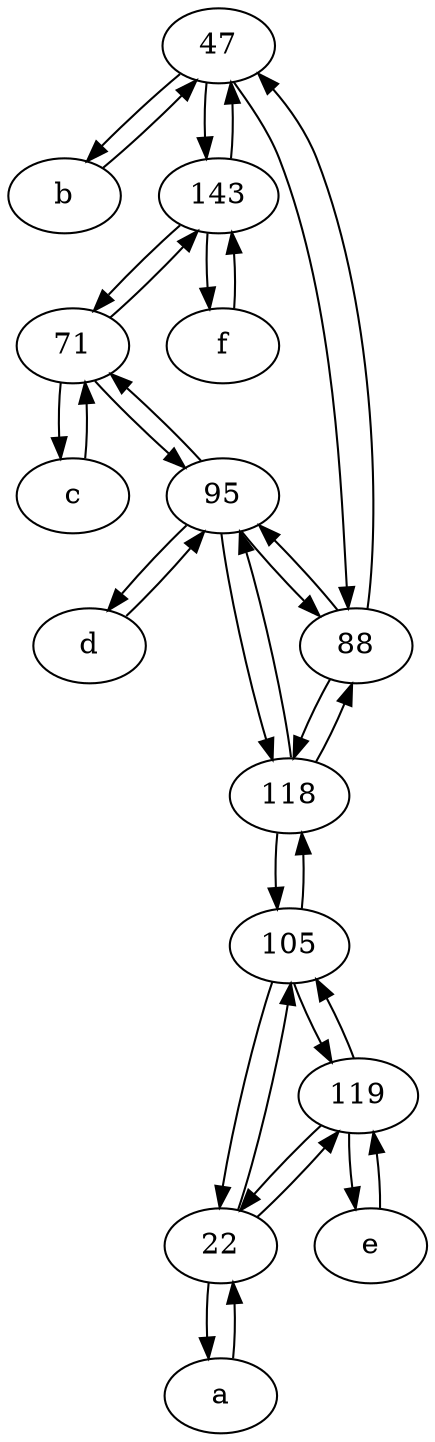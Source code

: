 digraph  {
	47;
	a [pos="40,10!"];
	71;
	119;
	d [pos="20,30!"];
	22;
	b [pos="50,20!"];
	c [pos="20,10!"];
	e [pos="30,50!"];
	118;
	143;
	105;
	88;
	f [pos="15,45!"];
	95;
	88 -> 118;
	22 -> 119;
	105 -> 22;
	118 -> 88;
	47 -> b;
	119 -> 105;
	d -> 95;
	119 -> 22;
	71 -> c;
	95 -> 71;
	119 -> e;
	95 -> 88;
	e -> 119;
	105 -> 119;
	22 -> a;
	71 -> 95;
	95 -> 118;
	47 -> 143;
	b -> 47;
	143 -> f;
	88 -> 47;
	143 -> 71;
	71 -> 143;
	88 -> 95;
	143 -> 47;
	a -> 22;
	105 -> 118;
	47 -> 88;
	118 -> 95;
	c -> 71;
	f -> 143;
	118 -> 105;
	95 -> d;
	22 -> 105;

	}